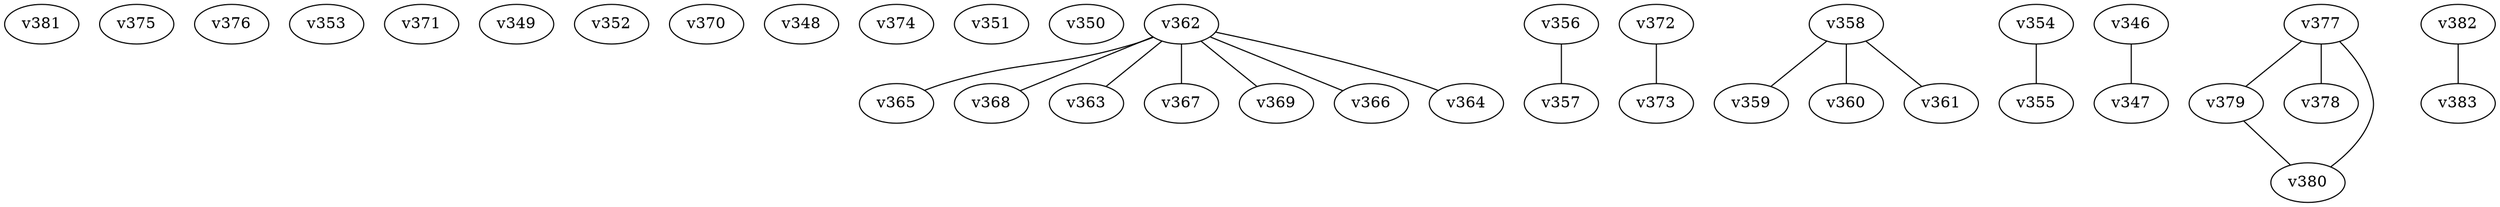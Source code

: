 graph InterferenceGraph {
    "v381";
    "v375";
    "v376";
    "v353";
    "v371";
    "v349";
    "v352";
    "v370";
    "v348";
    "v374";
    "v351";
    "v350";
    "v362" -- "v365";
    "v356" -- "v357";
    "v362" -- "v368";
    "v372" -- "v373";
    "v362" -- "v363";
    "v358" -- "v359";
    "v358" -- "v360";
    "v358" -- "v361";
    "v354" -- "v355";
    "v362" -- "v367";
    "v346" -- "v347";
    "v362" -- "v369";
    "v362" -- "v366";
    "v377" -- "v379";
    "v377" -- "v378";
    "v377" -- "v380";
    "v382" -- "v383";
    "v379" -- "v380";
    "v362" -- "v364";
}


